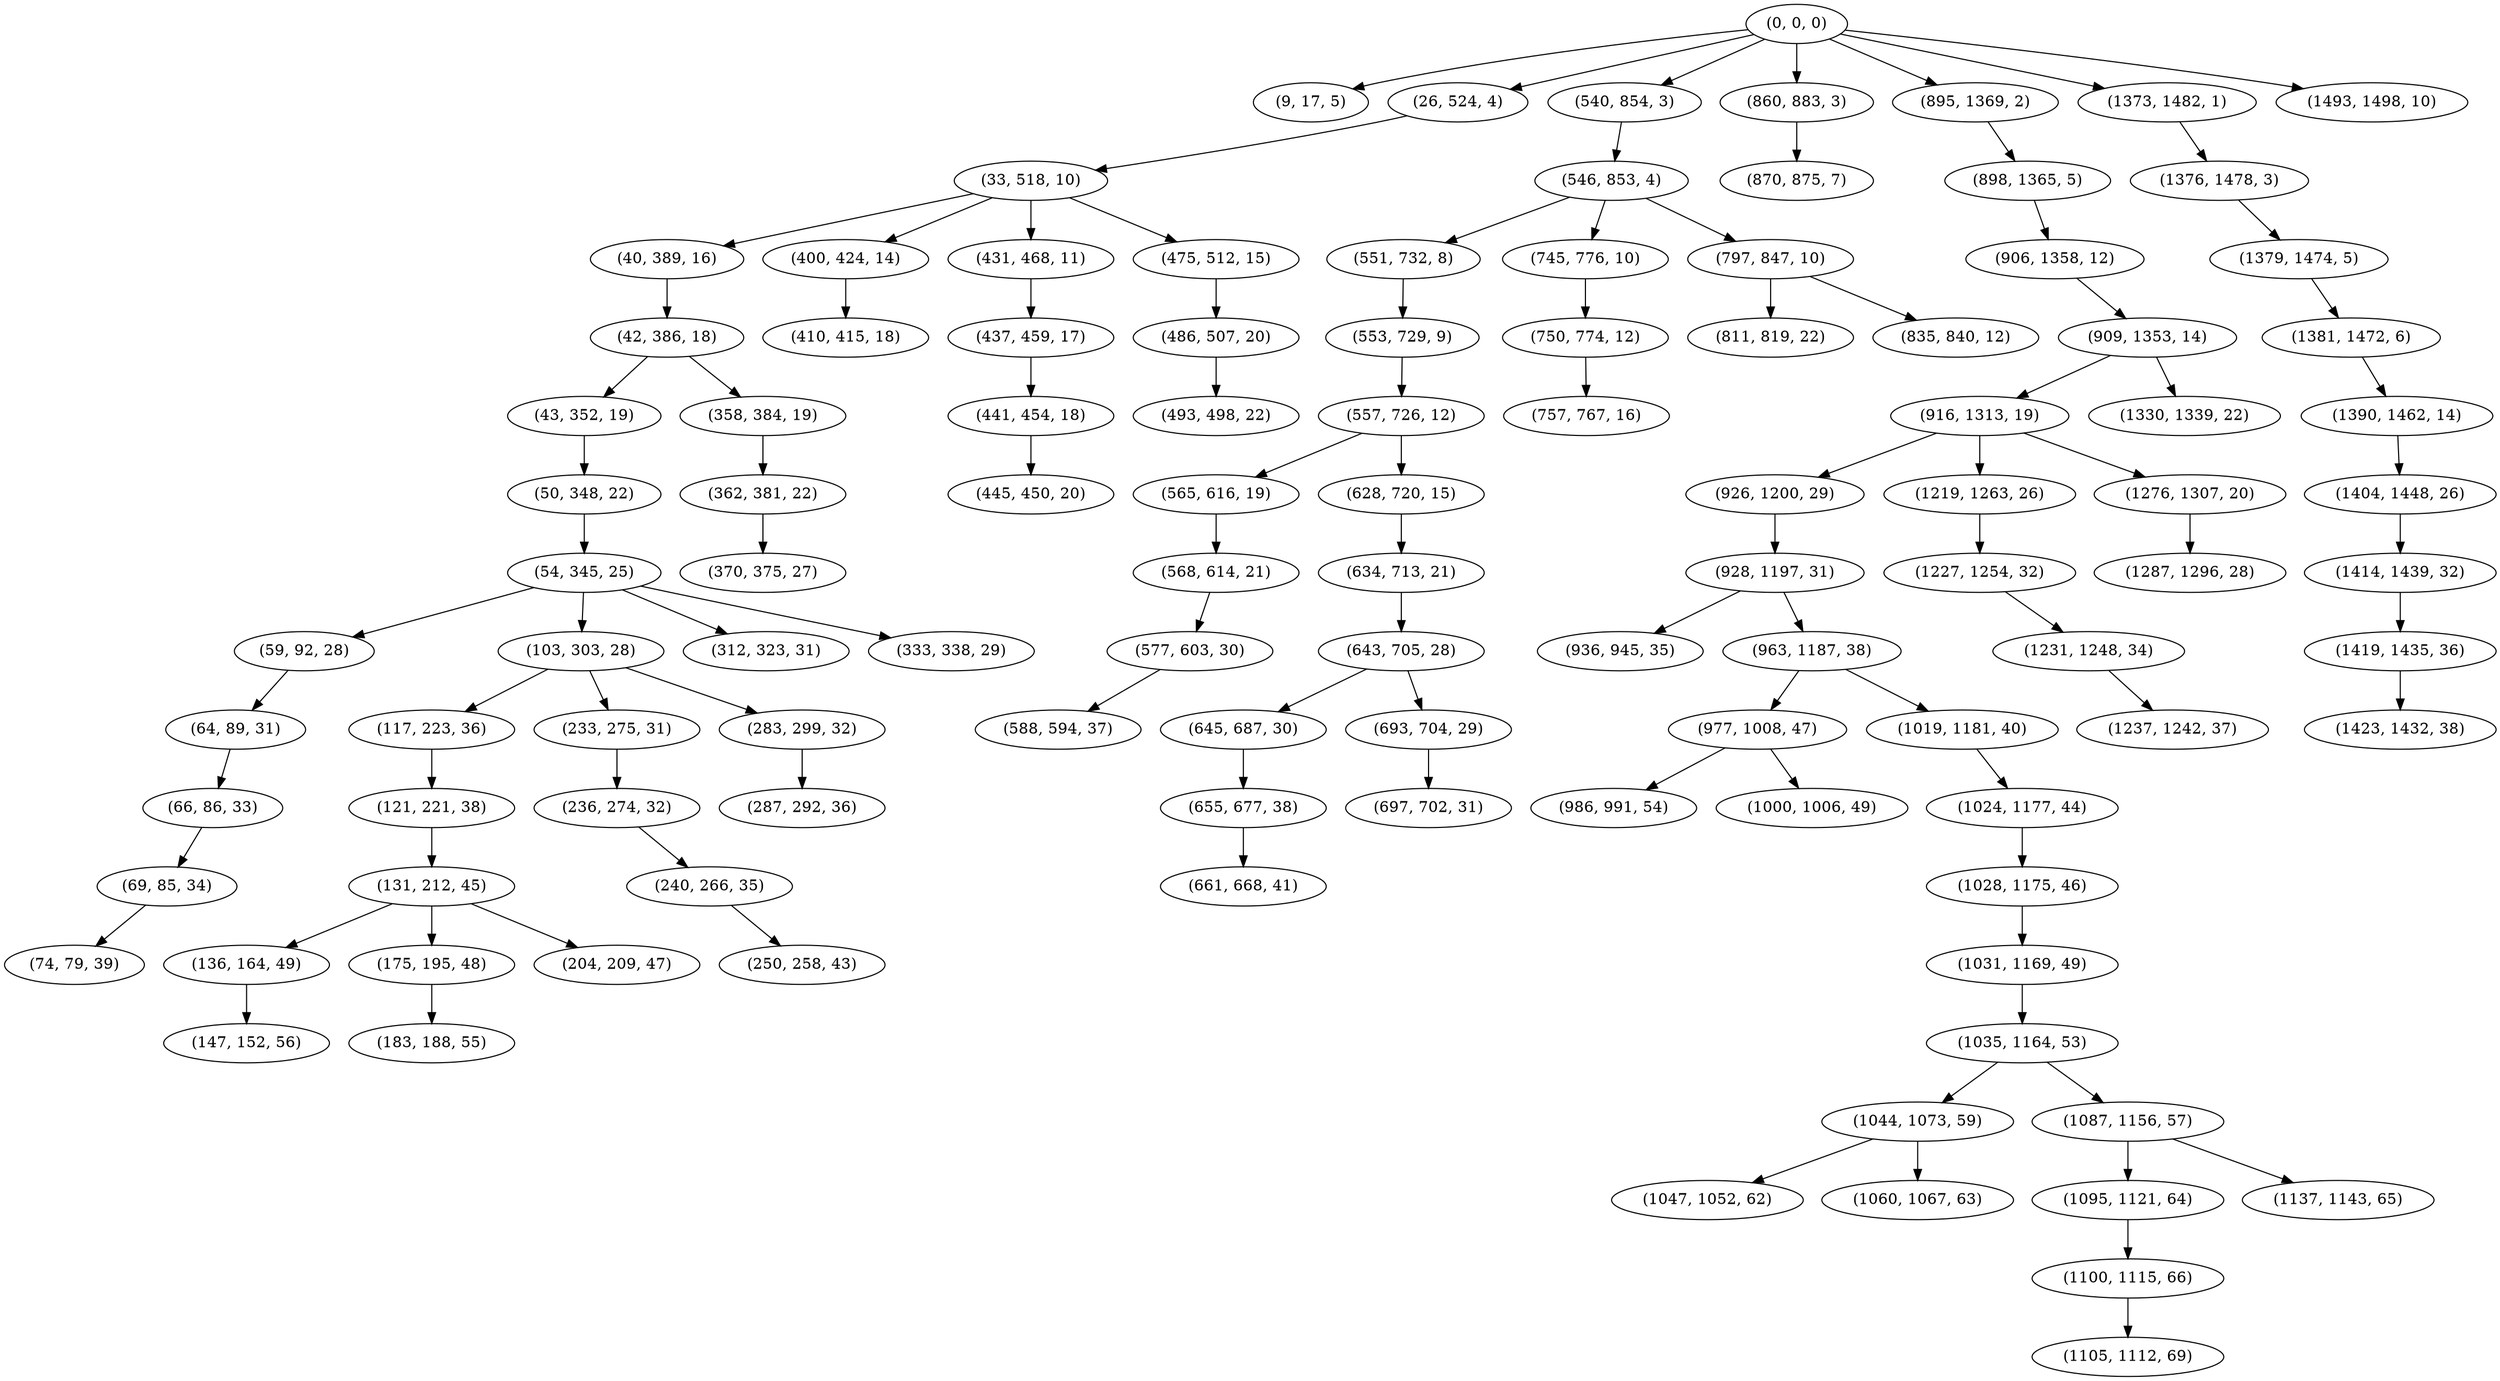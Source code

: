 digraph tree {
    "(0, 0, 0)";
    "(9, 17, 5)";
    "(26, 524, 4)";
    "(33, 518, 10)";
    "(40, 389, 16)";
    "(42, 386, 18)";
    "(43, 352, 19)";
    "(50, 348, 22)";
    "(54, 345, 25)";
    "(59, 92, 28)";
    "(64, 89, 31)";
    "(66, 86, 33)";
    "(69, 85, 34)";
    "(74, 79, 39)";
    "(103, 303, 28)";
    "(117, 223, 36)";
    "(121, 221, 38)";
    "(131, 212, 45)";
    "(136, 164, 49)";
    "(147, 152, 56)";
    "(175, 195, 48)";
    "(183, 188, 55)";
    "(204, 209, 47)";
    "(233, 275, 31)";
    "(236, 274, 32)";
    "(240, 266, 35)";
    "(250, 258, 43)";
    "(283, 299, 32)";
    "(287, 292, 36)";
    "(312, 323, 31)";
    "(333, 338, 29)";
    "(358, 384, 19)";
    "(362, 381, 22)";
    "(370, 375, 27)";
    "(400, 424, 14)";
    "(410, 415, 18)";
    "(431, 468, 11)";
    "(437, 459, 17)";
    "(441, 454, 18)";
    "(445, 450, 20)";
    "(475, 512, 15)";
    "(486, 507, 20)";
    "(493, 498, 22)";
    "(540, 854, 3)";
    "(546, 853, 4)";
    "(551, 732, 8)";
    "(553, 729, 9)";
    "(557, 726, 12)";
    "(565, 616, 19)";
    "(568, 614, 21)";
    "(577, 603, 30)";
    "(588, 594, 37)";
    "(628, 720, 15)";
    "(634, 713, 21)";
    "(643, 705, 28)";
    "(645, 687, 30)";
    "(655, 677, 38)";
    "(661, 668, 41)";
    "(693, 704, 29)";
    "(697, 702, 31)";
    "(745, 776, 10)";
    "(750, 774, 12)";
    "(757, 767, 16)";
    "(797, 847, 10)";
    "(811, 819, 22)";
    "(835, 840, 12)";
    "(860, 883, 3)";
    "(870, 875, 7)";
    "(895, 1369, 2)";
    "(898, 1365, 5)";
    "(906, 1358, 12)";
    "(909, 1353, 14)";
    "(916, 1313, 19)";
    "(926, 1200, 29)";
    "(928, 1197, 31)";
    "(936, 945, 35)";
    "(963, 1187, 38)";
    "(977, 1008, 47)";
    "(986, 991, 54)";
    "(1000, 1006, 49)";
    "(1019, 1181, 40)";
    "(1024, 1177, 44)";
    "(1028, 1175, 46)";
    "(1031, 1169, 49)";
    "(1035, 1164, 53)";
    "(1044, 1073, 59)";
    "(1047, 1052, 62)";
    "(1060, 1067, 63)";
    "(1087, 1156, 57)";
    "(1095, 1121, 64)";
    "(1100, 1115, 66)";
    "(1105, 1112, 69)";
    "(1137, 1143, 65)";
    "(1219, 1263, 26)";
    "(1227, 1254, 32)";
    "(1231, 1248, 34)";
    "(1237, 1242, 37)";
    "(1276, 1307, 20)";
    "(1287, 1296, 28)";
    "(1330, 1339, 22)";
    "(1373, 1482, 1)";
    "(1376, 1478, 3)";
    "(1379, 1474, 5)";
    "(1381, 1472, 6)";
    "(1390, 1462, 14)";
    "(1404, 1448, 26)";
    "(1414, 1439, 32)";
    "(1419, 1435, 36)";
    "(1423, 1432, 38)";
    "(1493, 1498, 10)";
    "(0, 0, 0)" -> "(9, 17, 5)";
    "(0, 0, 0)" -> "(26, 524, 4)";
    "(0, 0, 0)" -> "(540, 854, 3)";
    "(0, 0, 0)" -> "(860, 883, 3)";
    "(0, 0, 0)" -> "(895, 1369, 2)";
    "(0, 0, 0)" -> "(1373, 1482, 1)";
    "(0, 0, 0)" -> "(1493, 1498, 10)";
    "(26, 524, 4)" -> "(33, 518, 10)";
    "(33, 518, 10)" -> "(40, 389, 16)";
    "(33, 518, 10)" -> "(400, 424, 14)";
    "(33, 518, 10)" -> "(431, 468, 11)";
    "(33, 518, 10)" -> "(475, 512, 15)";
    "(40, 389, 16)" -> "(42, 386, 18)";
    "(42, 386, 18)" -> "(43, 352, 19)";
    "(42, 386, 18)" -> "(358, 384, 19)";
    "(43, 352, 19)" -> "(50, 348, 22)";
    "(50, 348, 22)" -> "(54, 345, 25)";
    "(54, 345, 25)" -> "(59, 92, 28)";
    "(54, 345, 25)" -> "(103, 303, 28)";
    "(54, 345, 25)" -> "(312, 323, 31)";
    "(54, 345, 25)" -> "(333, 338, 29)";
    "(59, 92, 28)" -> "(64, 89, 31)";
    "(64, 89, 31)" -> "(66, 86, 33)";
    "(66, 86, 33)" -> "(69, 85, 34)";
    "(69, 85, 34)" -> "(74, 79, 39)";
    "(103, 303, 28)" -> "(117, 223, 36)";
    "(103, 303, 28)" -> "(233, 275, 31)";
    "(103, 303, 28)" -> "(283, 299, 32)";
    "(117, 223, 36)" -> "(121, 221, 38)";
    "(121, 221, 38)" -> "(131, 212, 45)";
    "(131, 212, 45)" -> "(136, 164, 49)";
    "(131, 212, 45)" -> "(175, 195, 48)";
    "(131, 212, 45)" -> "(204, 209, 47)";
    "(136, 164, 49)" -> "(147, 152, 56)";
    "(175, 195, 48)" -> "(183, 188, 55)";
    "(233, 275, 31)" -> "(236, 274, 32)";
    "(236, 274, 32)" -> "(240, 266, 35)";
    "(240, 266, 35)" -> "(250, 258, 43)";
    "(283, 299, 32)" -> "(287, 292, 36)";
    "(358, 384, 19)" -> "(362, 381, 22)";
    "(362, 381, 22)" -> "(370, 375, 27)";
    "(400, 424, 14)" -> "(410, 415, 18)";
    "(431, 468, 11)" -> "(437, 459, 17)";
    "(437, 459, 17)" -> "(441, 454, 18)";
    "(441, 454, 18)" -> "(445, 450, 20)";
    "(475, 512, 15)" -> "(486, 507, 20)";
    "(486, 507, 20)" -> "(493, 498, 22)";
    "(540, 854, 3)" -> "(546, 853, 4)";
    "(546, 853, 4)" -> "(551, 732, 8)";
    "(546, 853, 4)" -> "(745, 776, 10)";
    "(546, 853, 4)" -> "(797, 847, 10)";
    "(551, 732, 8)" -> "(553, 729, 9)";
    "(553, 729, 9)" -> "(557, 726, 12)";
    "(557, 726, 12)" -> "(565, 616, 19)";
    "(557, 726, 12)" -> "(628, 720, 15)";
    "(565, 616, 19)" -> "(568, 614, 21)";
    "(568, 614, 21)" -> "(577, 603, 30)";
    "(577, 603, 30)" -> "(588, 594, 37)";
    "(628, 720, 15)" -> "(634, 713, 21)";
    "(634, 713, 21)" -> "(643, 705, 28)";
    "(643, 705, 28)" -> "(645, 687, 30)";
    "(643, 705, 28)" -> "(693, 704, 29)";
    "(645, 687, 30)" -> "(655, 677, 38)";
    "(655, 677, 38)" -> "(661, 668, 41)";
    "(693, 704, 29)" -> "(697, 702, 31)";
    "(745, 776, 10)" -> "(750, 774, 12)";
    "(750, 774, 12)" -> "(757, 767, 16)";
    "(797, 847, 10)" -> "(811, 819, 22)";
    "(797, 847, 10)" -> "(835, 840, 12)";
    "(860, 883, 3)" -> "(870, 875, 7)";
    "(895, 1369, 2)" -> "(898, 1365, 5)";
    "(898, 1365, 5)" -> "(906, 1358, 12)";
    "(906, 1358, 12)" -> "(909, 1353, 14)";
    "(909, 1353, 14)" -> "(916, 1313, 19)";
    "(909, 1353, 14)" -> "(1330, 1339, 22)";
    "(916, 1313, 19)" -> "(926, 1200, 29)";
    "(916, 1313, 19)" -> "(1219, 1263, 26)";
    "(916, 1313, 19)" -> "(1276, 1307, 20)";
    "(926, 1200, 29)" -> "(928, 1197, 31)";
    "(928, 1197, 31)" -> "(936, 945, 35)";
    "(928, 1197, 31)" -> "(963, 1187, 38)";
    "(963, 1187, 38)" -> "(977, 1008, 47)";
    "(963, 1187, 38)" -> "(1019, 1181, 40)";
    "(977, 1008, 47)" -> "(986, 991, 54)";
    "(977, 1008, 47)" -> "(1000, 1006, 49)";
    "(1019, 1181, 40)" -> "(1024, 1177, 44)";
    "(1024, 1177, 44)" -> "(1028, 1175, 46)";
    "(1028, 1175, 46)" -> "(1031, 1169, 49)";
    "(1031, 1169, 49)" -> "(1035, 1164, 53)";
    "(1035, 1164, 53)" -> "(1044, 1073, 59)";
    "(1035, 1164, 53)" -> "(1087, 1156, 57)";
    "(1044, 1073, 59)" -> "(1047, 1052, 62)";
    "(1044, 1073, 59)" -> "(1060, 1067, 63)";
    "(1087, 1156, 57)" -> "(1095, 1121, 64)";
    "(1087, 1156, 57)" -> "(1137, 1143, 65)";
    "(1095, 1121, 64)" -> "(1100, 1115, 66)";
    "(1100, 1115, 66)" -> "(1105, 1112, 69)";
    "(1219, 1263, 26)" -> "(1227, 1254, 32)";
    "(1227, 1254, 32)" -> "(1231, 1248, 34)";
    "(1231, 1248, 34)" -> "(1237, 1242, 37)";
    "(1276, 1307, 20)" -> "(1287, 1296, 28)";
    "(1373, 1482, 1)" -> "(1376, 1478, 3)";
    "(1376, 1478, 3)" -> "(1379, 1474, 5)";
    "(1379, 1474, 5)" -> "(1381, 1472, 6)";
    "(1381, 1472, 6)" -> "(1390, 1462, 14)";
    "(1390, 1462, 14)" -> "(1404, 1448, 26)";
    "(1404, 1448, 26)" -> "(1414, 1439, 32)";
    "(1414, 1439, 32)" -> "(1419, 1435, 36)";
    "(1419, 1435, 36)" -> "(1423, 1432, 38)";
}

